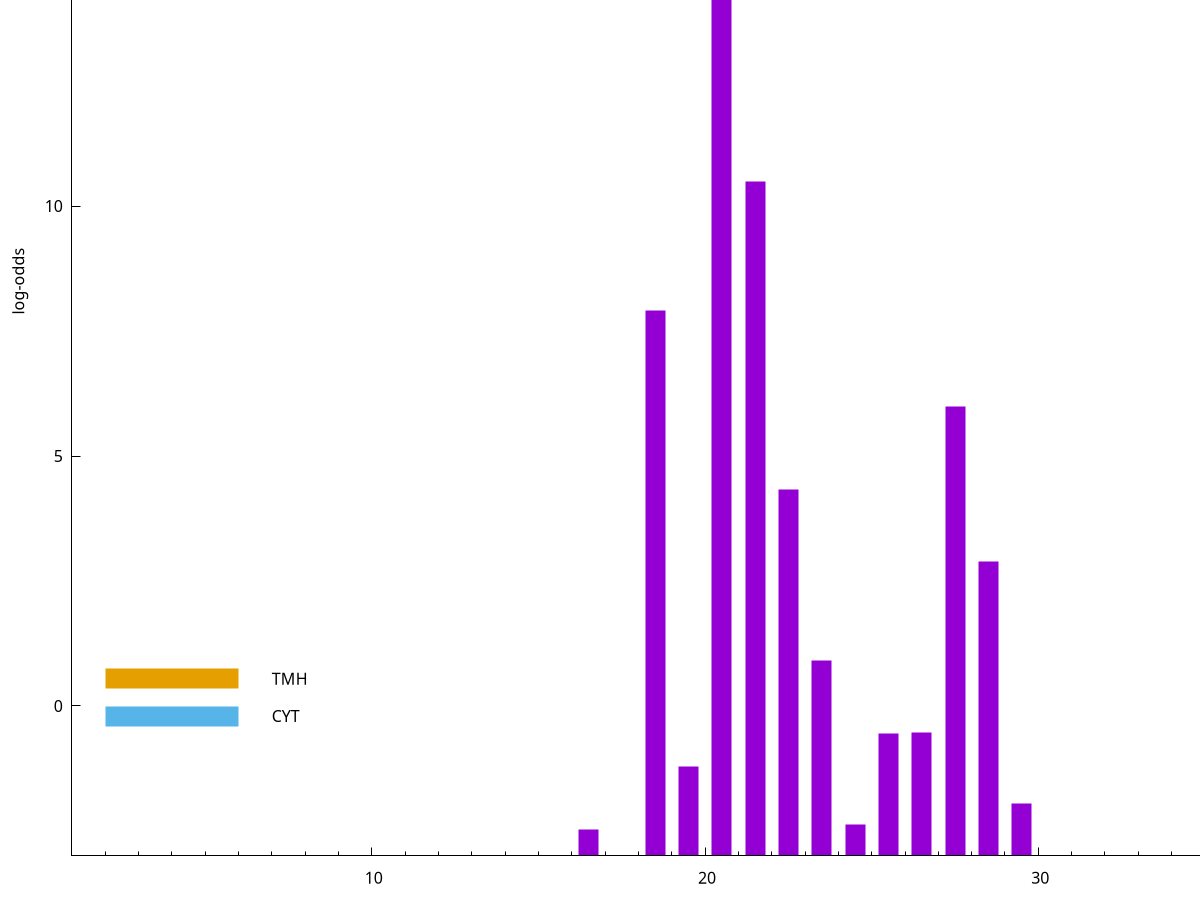 set title "LipoP predictions for SRR5666458.gff"
set size 2., 1.4
set xrange [1:70] 
set mxtics 10
set yrange [-3:20]
set y2range [0:23]
set ylabel "log-odds"
set term postscript eps color solid "Helvetica" 30
set output "SRR5666458.gff25.eps"
set arrow from 2,17.3333 to 6,17.3333 nohead lt 1 lw 20
set label "SpI" at 7,17.3333
set arrow from 2,0.5469 to 6,0.5469 nohead lt 4 lw 20
set label "TMH" at 7,0.5469
set arrow from 2,-0.200913 to 6,-0.200913 nohead lt 3 lw 20
set label "CYT" at 7,-0.200913
set arrow from 2,17.3333 to 6,17.3333 nohead lt 1 lw 20
set label "SpI" at 7,17.3333
# NOTE: The scores below are the log-odds scores with the threshold
# NOTE: subtracted (a hack to make gnuplot make the histogram all
# NOTE: look nice).
plot "-" axes x1y2 title "" with impulses lt 1 lw 20
20.500000 20.317700
21.500000 13.490100
18.500000 10.912020
27.500000 8.992140
22.500000 7.329490
28.500000 5.886950
23.500000 3.918866
26.500000 2.460302
25.500000 2.451291
19.500000 1.780620
29.500000 1.040450
24.500000 0.628070
16.500000 0.530920
e
exit
